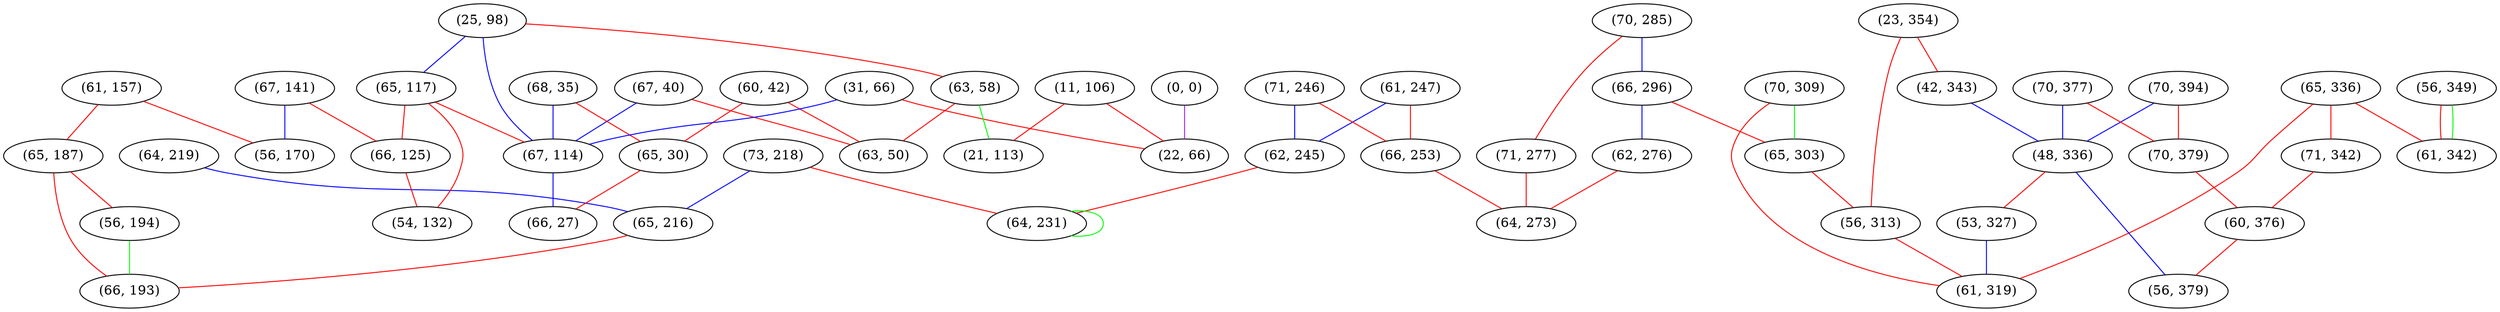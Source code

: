 graph "" {
"(73, 218)";
"(11, 106)";
"(70, 394)";
"(61, 157)";
"(67, 141)";
"(60, 42)";
"(65, 187)";
"(64, 219)";
"(23, 354)";
"(67, 40)";
"(70, 377)";
"(61, 247)";
"(68, 35)";
"(25, 98)";
"(70, 285)";
"(66, 296)";
"(65, 336)";
"(70, 309)";
"(65, 303)";
"(56, 313)";
"(56, 194)";
"(31, 66)";
"(42, 343)";
"(0, 0)";
"(71, 246)";
"(65, 30)";
"(65, 216)";
"(71, 277)";
"(56, 349)";
"(65, 117)";
"(66, 253)";
"(63, 58)";
"(67, 114)";
"(48, 336)";
"(66, 193)";
"(70, 379)";
"(21, 113)";
"(71, 342)";
"(53, 327)";
"(60, 376)";
"(61, 342)";
"(66, 125)";
"(22, 66)";
"(62, 245)";
"(63, 50)";
"(62, 276)";
"(61, 319)";
"(64, 231)";
"(56, 170)";
"(64, 273)";
"(54, 132)";
"(66, 27)";
"(56, 379)";
"(73, 218)" -- "(65, 216)"  [color=blue, key=0, weight=3];
"(73, 218)" -- "(64, 231)"  [color=red, key=0, weight=1];
"(11, 106)" -- "(21, 113)"  [color=red, key=0, weight=1];
"(11, 106)" -- "(22, 66)"  [color=red, key=0, weight=1];
"(70, 394)" -- "(70, 379)"  [color=red, key=0, weight=1];
"(70, 394)" -- "(48, 336)"  [color=blue, key=0, weight=3];
"(61, 157)" -- "(65, 187)"  [color=red, key=0, weight=1];
"(61, 157)" -- "(56, 170)"  [color=red, key=0, weight=1];
"(67, 141)" -- "(66, 125)"  [color=red, key=0, weight=1];
"(67, 141)" -- "(56, 170)"  [color=blue, key=0, weight=3];
"(60, 42)" -- "(65, 30)"  [color=red, key=0, weight=1];
"(60, 42)" -- "(63, 50)"  [color=red, key=0, weight=1];
"(65, 187)" -- "(66, 193)"  [color=red, key=0, weight=1];
"(65, 187)" -- "(56, 194)"  [color=red, key=0, weight=1];
"(64, 219)" -- "(65, 216)"  [color=blue, key=0, weight=3];
"(23, 354)" -- "(42, 343)"  [color=red, key=0, weight=1];
"(23, 354)" -- "(56, 313)"  [color=red, key=0, weight=1];
"(67, 40)" -- "(67, 114)"  [color=blue, key=0, weight=3];
"(67, 40)" -- "(63, 50)"  [color=red, key=0, weight=1];
"(70, 377)" -- "(70, 379)"  [color=red, key=0, weight=1];
"(70, 377)" -- "(48, 336)"  [color=blue, key=0, weight=3];
"(61, 247)" -- "(66, 253)"  [color=red, key=0, weight=1];
"(61, 247)" -- "(62, 245)"  [color=blue, key=0, weight=3];
"(68, 35)" -- "(67, 114)"  [color=blue, key=0, weight=3];
"(68, 35)" -- "(65, 30)"  [color=red, key=0, weight=1];
"(25, 98)" -- "(65, 117)"  [color=blue, key=0, weight=3];
"(25, 98)" -- "(67, 114)"  [color=blue, key=0, weight=3];
"(25, 98)" -- "(63, 58)"  [color=red, key=0, weight=1];
"(70, 285)" -- "(66, 296)"  [color=blue, key=0, weight=3];
"(70, 285)" -- "(71, 277)"  [color=red, key=0, weight=1];
"(66, 296)" -- "(62, 276)"  [color=blue, key=0, weight=3];
"(66, 296)" -- "(65, 303)"  [color=red, key=0, weight=1];
"(65, 336)" -- "(61, 342)"  [color=red, key=0, weight=1];
"(65, 336)" -- "(71, 342)"  [color=red, key=0, weight=1];
"(65, 336)" -- "(61, 319)"  [color=red, key=0, weight=1];
"(70, 309)" -- "(61, 319)"  [color=red, key=0, weight=1];
"(70, 309)" -- "(65, 303)"  [color=green, key=0, weight=2];
"(65, 303)" -- "(56, 313)"  [color=red, key=0, weight=1];
"(56, 313)" -- "(61, 319)"  [color=red, key=0, weight=1];
"(56, 194)" -- "(66, 193)"  [color=green, key=0, weight=2];
"(31, 66)" -- "(67, 114)"  [color=blue, key=0, weight=3];
"(31, 66)" -- "(22, 66)"  [color=red, key=0, weight=1];
"(42, 343)" -- "(48, 336)"  [color=blue, key=0, weight=3];
"(0, 0)" -- "(22, 66)"  [color=purple, key=0, weight=4];
"(71, 246)" -- "(66, 253)"  [color=red, key=0, weight=1];
"(71, 246)" -- "(62, 245)"  [color=blue, key=0, weight=3];
"(65, 30)" -- "(66, 27)"  [color=red, key=0, weight=1];
"(65, 216)" -- "(66, 193)"  [color=red, key=0, weight=1];
"(71, 277)" -- "(64, 273)"  [color=red, key=0, weight=1];
"(56, 349)" -- "(61, 342)"  [color=red, key=0, weight=1];
"(56, 349)" -- "(61, 342)"  [color=green, key=1, weight=2];
"(65, 117)" -- "(54, 132)"  [color=red, key=0, weight=1];
"(65, 117)" -- "(67, 114)"  [color=red, key=0, weight=1];
"(65, 117)" -- "(66, 125)"  [color=red, key=0, weight=1];
"(66, 253)" -- "(64, 273)"  [color=red, key=0, weight=1];
"(63, 58)" -- "(21, 113)"  [color=green, key=0, weight=2];
"(63, 58)" -- "(63, 50)"  [color=red, key=0, weight=1];
"(67, 114)" -- "(66, 27)"  [color=blue, key=0, weight=3];
"(48, 336)" -- "(56, 379)"  [color=blue, key=0, weight=3];
"(48, 336)" -- "(53, 327)"  [color=red, key=0, weight=1];
"(70, 379)" -- "(60, 376)"  [color=red, key=0, weight=1];
"(71, 342)" -- "(60, 376)"  [color=red, key=0, weight=1];
"(53, 327)" -- "(61, 319)"  [color=blue, key=0, weight=3];
"(60, 376)" -- "(56, 379)"  [color=red, key=0, weight=1];
"(66, 125)" -- "(54, 132)"  [color=red, key=0, weight=1];
"(62, 245)" -- "(64, 231)"  [color=red, key=0, weight=1];
"(62, 276)" -- "(64, 273)"  [color=red, key=0, weight=1];
"(64, 231)" -- "(64, 231)"  [color=green, key=0, weight=2];
}
